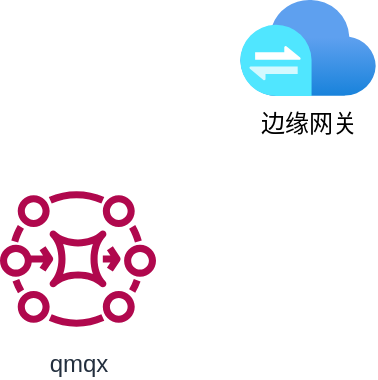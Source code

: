 <mxfile version="18.1.1" type="github">
  <diagram id="Ka_yhlfQBt1nnNOFSuwi" name="Page-1">
    <mxGraphModel dx="1038" dy="547" grid="1" gridSize="10" guides="1" tooltips="1" connect="1" arrows="1" fold="1" page="1" pageScale="1" pageWidth="827" pageHeight="1169" math="0" shadow="0">
      <root>
        <mxCell id="0" />
        <mxCell id="1" parent="0" />
        <mxCell id="fz9vf7qBXlm0riUWRxJQ-1" value="边缘网关" style="aspect=fixed;html=1;points=[];align=center;image;fontSize=12;image=img/lib/azure2/storage/Azure_Stack_Edge.svg;" vertex="1" parent="1">
          <mxGeometry x="370" y="100" width="68" height="48" as="geometry" />
        </mxCell>
        <mxCell id="fz9vf7qBXlm0riUWRxJQ-2" value="qmqx" style="sketch=0;outlineConnect=0;fontColor=#232F3E;gradientColor=none;fillColor=#B0084D;strokeColor=none;dashed=0;verticalLabelPosition=bottom;verticalAlign=top;align=center;html=1;fontSize=12;fontStyle=0;aspect=fixed;pointerEvents=1;shape=mxgraph.aws4.mq_broker;" vertex="1" parent="1">
          <mxGeometry x="250" y="190" width="78" height="78" as="geometry" />
        </mxCell>
      </root>
    </mxGraphModel>
  </diagram>
</mxfile>
